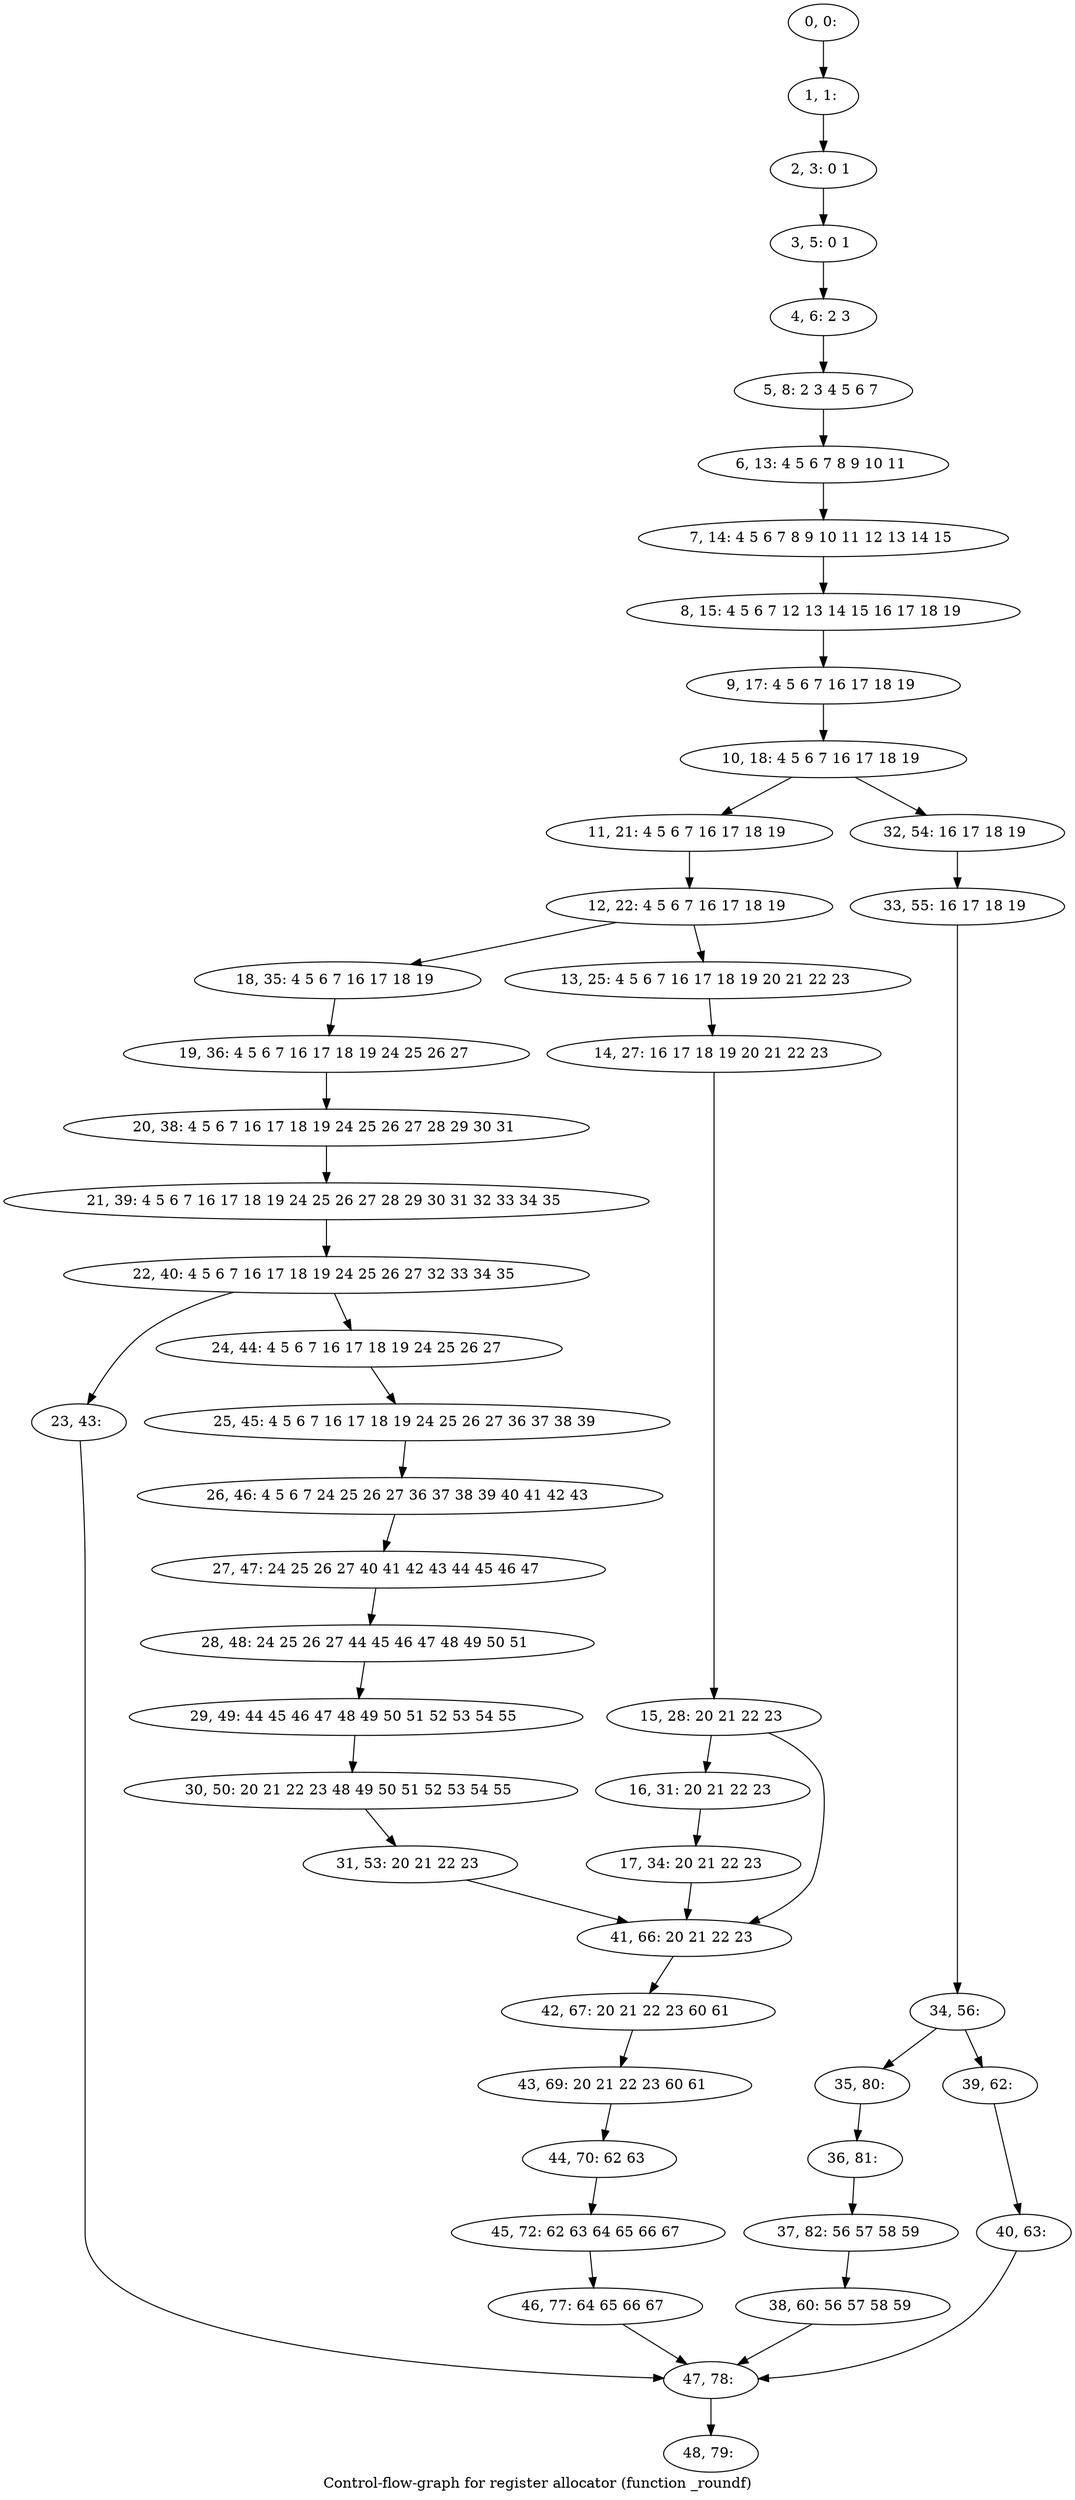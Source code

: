 digraph G {
graph [label="Control-flow-graph for register allocator (function _roundf)"]
0[label="0, 0: "];
1[label="1, 1: "];
2[label="2, 3: 0 1 "];
3[label="3, 5: 0 1 "];
4[label="4, 6: 2 3 "];
5[label="5, 8: 2 3 4 5 6 7 "];
6[label="6, 13: 4 5 6 7 8 9 10 11 "];
7[label="7, 14: 4 5 6 7 8 9 10 11 12 13 14 15 "];
8[label="8, 15: 4 5 6 7 12 13 14 15 16 17 18 19 "];
9[label="9, 17: 4 5 6 7 16 17 18 19 "];
10[label="10, 18: 4 5 6 7 16 17 18 19 "];
11[label="11, 21: 4 5 6 7 16 17 18 19 "];
12[label="12, 22: 4 5 6 7 16 17 18 19 "];
13[label="13, 25: 4 5 6 7 16 17 18 19 20 21 22 23 "];
14[label="14, 27: 16 17 18 19 20 21 22 23 "];
15[label="15, 28: 20 21 22 23 "];
16[label="16, 31: 20 21 22 23 "];
17[label="17, 34: 20 21 22 23 "];
18[label="18, 35: 4 5 6 7 16 17 18 19 "];
19[label="19, 36: 4 5 6 7 16 17 18 19 24 25 26 27 "];
20[label="20, 38: 4 5 6 7 16 17 18 19 24 25 26 27 28 29 30 31 "];
21[label="21, 39: 4 5 6 7 16 17 18 19 24 25 26 27 28 29 30 31 32 33 34 35 "];
22[label="22, 40: 4 5 6 7 16 17 18 19 24 25 26 27 32 33 34 35 "];
23[label="23, 43: "];
24[label="24, 44: 4 5 6 7 16 17 18 19 24 25 26 27 "];
25[label="25, 45: 4 5 6 7 16 17 18 19 24 25 26 27 36 37 38 39 "];
26[label="26, 46: 4 5 6 7 24 25 26 27 36 37 38 39 40 41 42 43 "];
27[label="27, 47: 24 25 26 27 40 41 42 43 44 45 46 47 "];
28[label="28, 48: 24 25 26 27 44 45 46 47 48 49 50 51 "];
29[label="29, 49: 44 45 46 47 48 49 50 51 52 53 54 55 "];
30[label="30, 50: 20 21 22 23 48 49 50 51 52 53 54 55 "];
31[label="31, 53: 20 21 22 23 "];
32[label="32, 54: 16 17 18 19 "];
33[label="33, 55: 16 17 18 19 "];
34[label="34, 56: "];
35[label="35, 80: "];
36[label="36, 81: "];
37[label="37, 82: 56 57 58 59 "];
38[label="38, 60: 56 57 58 59 "];
39[label="39, 62: "];
40[label="40, 63: "];
41[label="41, 66: 20 21 22 23 "];
42[label="42, 67: 20 21 22 23 60 61 "];
43[label="43, 69: 20 21 22 23 60 61 "];
44[label="44, 70: 62 63 "];
45[label="45, 72: 62 63 64 65 66 67 "];
46[label="46, 77: 64 65 66 67 "];
47[label="47, 78: "];
48[label="48, 79: "];
0->1 ;
1->2 ;
2->3 ;
3->4 ;
4->5 ;
5->6 ;
6->7 ;
7->8 ;
8->9 ;
9->10 ;
10->11 ;
10->32 ;
11->12 ;
12->13 ;
12->18 ;
13->14 ;
14->15 ;
15->16 ;
15->41 ;
16->17 ;
17->41 ;
18->19 ;
19->20 ;
20->21 ;
21->22 ;
22->23 ;
22->24 ;
23->47 ;
24->25 ;
25->26 ;
26->27 ;
27->28 ;
28->29 ;
29->30 ;
30->31 ;
31->41 ;
32->33 ;
33->34 ;
34->35 ;
34->39 ;
35->36 ;
36->37 ;
37->38 ;
38->47 ;
39->40 ;
40->47 ;
41->42 ;
42->43 ;
43->44 ;
44->45 ;
45->46 ;
46->47 ;
47->48 ;
}

